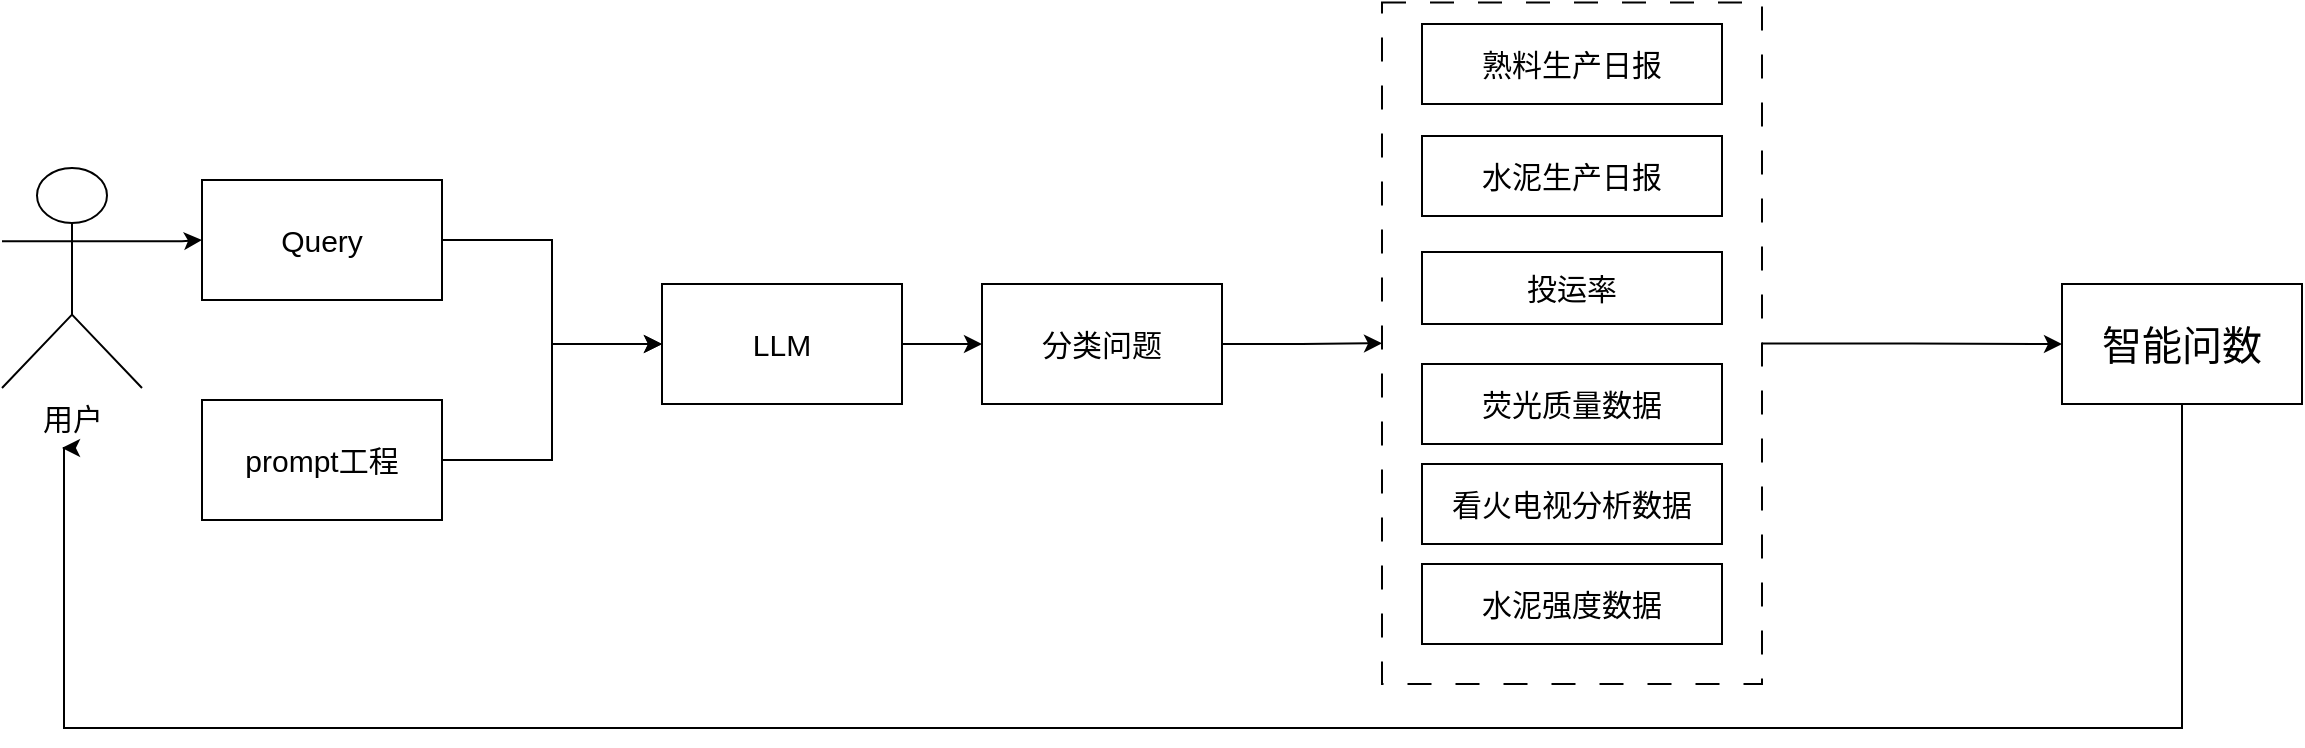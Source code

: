<mxfile version="26.2.12">
  <diagram name="第 1 页" id="yZyfFyV23VRN1b5lg4Tk">
    <mxGraphModel dx="1548" dy="824" grid="1" gridSize="10" guides="1" tooltips="1" connect="1" arrows="1" fold="1" page="1" pageScale="1" pageWidth="827" pageHeight="1169" math="0" shadow="0">
      <root>
        <mxCell id="0" />
        <mxCell id="1" parent="0" />
        <mxCell id="Td7-_3nd8qTc9XYqAi2d-11" style="edgeStyle=orthogonalEdgeStyle;rounded=0;orthogonalLoop=1;jettySize=auto;html=1;exitX=1;exitY=0.333;exitDx=0;exitDy=0;exitPerimeter=0;fontSize=15;" edge="1" parent="1" source="Td7-_3nd8qTc9XYqAi2d-10" target="Td7-_3nd8qTc9XYqAi2d-12">
          <mxGeometry relative="1" as="geometry">
            <mxPoint x="260" y="246" as="targetPoint" />
          </mxGeometry>
        </mxCell>
        <mxCell id="Td7-_3nd8qTc9XYqAi2d-10" value="用户" style="shape=umlActor;verticalLabelPosition=bottom;verticalAlign=top;html=1;outlineConnect=0;fontSize=15;" vertex="1" parent="1">
          <mxGeometry x="40" y="210" width="70" height="110" as="geometry" />
        </mxCell>
        <mxCell id="Td7-_3nd8qTc9XYqAi2d-35" style="edgeStyle=orthogonalEdgeStyle;rounded=0;orthogonalLoop=1;jettySize=auto;html=1;entryX=0;entryY=0.5;entryDx=0;entryDy=0;" edge="1" parent="1" source="Td7-_3nd8qTc9XYqAi2d-12" target="Td7-_3nd8qTc9XYqAi2d-33">
          <mxGeometry relative="1" as="geometry" />
        </mxCell>
        <mxCell id="Td7-_3nd8qTc9XYqAi2d-12" value="Query" style="rounded=0;whiteSpace=wrap;html=1;fontSize=15;" vertex="1" parent="1">
          <mxGeometry x="140" y="216" width="120" height="60" as="geometry" />
        </mxCell>
        <mxCell id="Td7-_3nd8qTc9XYqAi2d-36" style="edgeStyle=orthogonalEdgeStyle;rounded=0;orthogonalLoop=1;jettySize=auto;html=1;entryX=0;entryY=0.5;entryDx=0;entryDy=0;" edge="1" parent="1" source="Td7-_3nd8qTc9XYqAi2d-14" target="Td7-_3nd8qTc9XYqAi2d-33">
          <mxGeometry relative="1" as="geometry" />
        </mxCell>
        <mxCell id="Td7-_3nd8qTc9XYqAi2d-14" value="prompt工程" style="rounded=0;whiteSpace=wrap;html=1;fontSize=15;" vertex="1" parent="1">
          <mxGeometry x="140" y="326" width="120" height="60" as="geometry" />
        </mxCell>
        <mxCell id="Td7-_3nd8qTc9XYqAi2d-30" style="edgeStyle=orthogonalEdgeStyle;rounded=0;orthogonalLoop=1;jettySize=auto;html=1;entryX=0;entryY=0.5;entryDx=0;entryDy=0;" edge="1" parent="1" source="Td7-_3nd8qTc9XYqAi2d-17" target="Td7-_3nd8qTc9XYqAi2d-27">
          <mxGeometry relative="1" as="geometry" />
        </mxCell>
        <mxCell id="Td7-_3nd8qTc9XYqAi2d-17" value="分类问题" style="rounded=0;whiteSpace=wrap;html=1;fontSize=15;" vertex="1" parent="1">
          <mxGeometry x="530" y="268" width="120" height="60" as="geometry" />
        </mxCell>
        <mxCell id="Td7-_3nd8qTc9XYqAi2d-27" value="" style="rounded=0;whiteSpace=wrap;html=1;fillColor=none;dashed=1;dashPattern=12 12;" vertex="1" parent="1">
          <mxGeometry x="730" y="127.25" width="190" height="340.75" as="geometry" />
        </mxCell>
        <mxCell id="Td7-_3nd8qTc9XYqAi2d-28" value="&lt;font style=&quot;color: rgb(0, 0, 0);&quot;&gt;熟料生产日报&lt;/font&gt;" style="rounded=0;whiteSpace=wrap;html=1;fontSize=15;" vertex="1" parent="1">
          <mxGeometry x="750" y="138" width="150" height="40" as="geometry" />
        </mxCell>
        <mxCell id="Td7-_3nd8qTc9XYqAi2d-29" value="水泥生产日报" style="rounded=0;whiteSpace=wrap;html=1;fontSize=15;" vertex="1" parent="1">
          <mxGeometry x="750" y="194" width="150" height="40" as="geometry" />
        </mxCell>
        <mxCell id="Td7-_3nd8qTc9XYqAi2d-31" style="edgeStyle=orthogonalEdgeStyle;rounded=0;orthogonalLoop=1;jettySize=auto;html=1;entryX=0;entryY=0.5;entryDx=0;entryDy=0;" edge="1" parent="1" source="Td7-_3nd8qTc9XYqAi2d-27" target="Td7-_3nd8qTc9XYqAi2d-43">
          <mxGeometry relative="1" as="geometry">
            <mxPoint x="1080" y="297.63" as="targetPoint" />
          </mxGeometry>
        </mxCell>
        <mxCell id="Td7-_3nd8qTc9XYqAi2d-34" value="" style="edgeStyle=orthogonalEdgeStyle;rounded=0;orthogonalLoop=1;jettySize=auto;html=1;" edge="1" parent="1" source="Td7-_3nd8qTc9XYqAi2d-33" target="Td7-_3nd8qTc9XYqAi2d-17">
          <mxGeometry relative="1" as="geometry" />
        </mxCell>
        <mxCell id="Td7-_3nd8qTc9XYqAi2d-33" value="LLM" style="rounded=0;whiteSpace=wrap;html=1;fontSize=15;" vertex="1" parent="1">
          <mxGeometry x="370" y="268" width="120" height="60" as="geometry" />
        </mxCell>
        <mxCell id="Td7-_3nd8qTc9XYqAi2d-37" value="投运率" style="rounded=0;whiteSpace=wrap;html=1;fontSize=15;" vertex="1" parent="1">
          <mxGeometry x="750" y="252" width="150" height="36" as="geometry" />
        </mxCell>
        <mxCell id="Td7-_3nd8qTc9XYqAi2d-38" value="荧光质量数据" style="rounded=0;whiteSpace=wrap;html=1;fontSize=15;" vertex="1" parent="1">
          <mxGeometry x="750" y="308" width="150" height="40" as="geometry" />
        </mxCell>
        <mxCell id="Td7-_3nd8qTc9XYqAi2d-39" value="看火电视分析数据" style="rounded=0;whiteSpace=wrap;html=1;fontSize=15;" vertex="1" parent="1">
          <mxGeometry x="750" y="358" width="150" height="40" as="geometry" />
        </mxCell>
        <mxCell id="Td7-_3nd8qTc9XYqAi2d-41" value="水泥强度数据" style="rounded=0;whiteSpace=wrap;html=1;fontSize=15;" vertex="1" parent="1">
          <mxGeometry x="750" y="408" width="150" height="40" as="geometry" />
        </mxCell>
        <mxCell id="Td7-_3nd8qTc9XYqAi2d-44" style="edgeStyle=orthogonalEdgeStyle;rounded=0;orthogonalLoop=1;jettySize=auto;html=1;" edge="1" parent="1" source="Td7-_3nd8qTc9XYqAi2d-43">
          <mxGeometry relative="1" as="geometry">
            <mxPoint x="70" y="350" as="targetPoint" />
            <Array as="points">
              <mxPoint x="1130" y="490" />
              <mxPoint x="71" y="490" />
            </Array>
          </mxGeometry>
        </mxCell>
        <mxCell id="Td7-_3nd8qTc9XYqAi2d-43" value="&lt;font style=&quot;font-size: 20px;&quot;&gt;智能问数&lt;/font&gt;" style="rounded=0;whiteSpace=wrap;html=1;" vertex="1" parent="1">
          <mxGeometry x="1070" y="268" width="120" height="60" as="geometry" />
        </mxCell>
      </root>
    </mxGraphModel>
  </diagram>
</mxfile>

